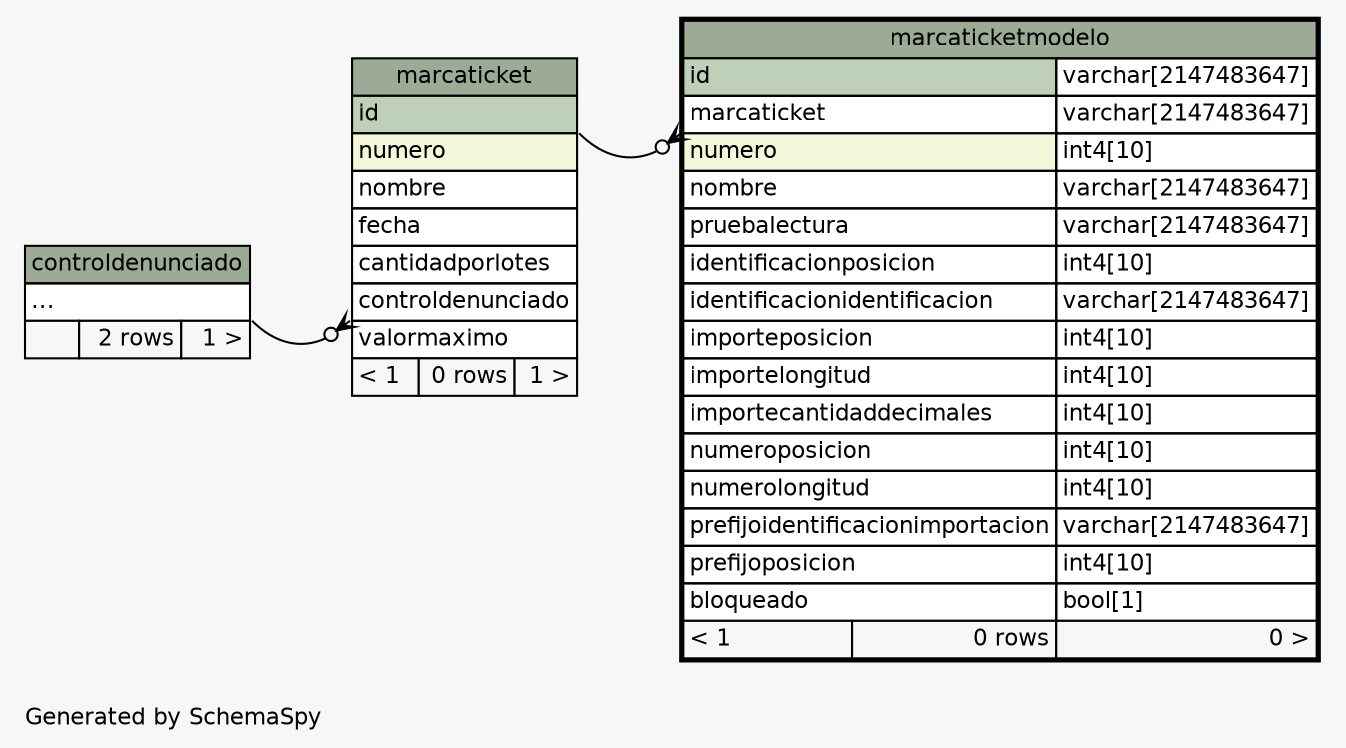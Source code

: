 // dot 2.2.1 on Windows 10 10.0
// SchemaSpy rev 590
digraph "twoDegreesRelationshipsDiagram" {
  graph [
    rankdir="RL"
    bgcolor="#f7f7f7"
    label="\nGenerated by SchemaSpy"
    labeljust="l"
    nodesep="0.18"
    ranksep="0.46"
    fontname="Helvetica"
    fontsize="11"
  ];
  node [
    fontname="Helvetica"
    fontsize="11"
    shape="plaintext"
  ];
  edge [
    arrowsize="0.8"
  ];
  "marcaticket":"controldenunciado":sw -> "controldenunciado":"elipses":se [arrowhead=none dir=back arrowtail=crowodot];
  "marcaticketmodelo":"marcaticket":sw -> "marcaticket":"id":se [arrowhead=none dir=back arrowtail=crowodot];
  "controldenunciado" [
    label=<
    <TABLE BORDER="0" CELLBORDER="1" CELLSPACING="0" BGCOLOR="#ffffff">
      <TR><TD COLSPAN="3" BGCOLOR="#9bab96" ALIGN="CENTER">controldenunciado</TD></TR>
      <TR><TD PORT="elipses" COLSPAN="3" ALIGN="LEFT">...</TD></TR>
      <TR><TD ALIGN="LEFT" BGCOLOR="#f7f7f7">  </TD><TD ALIGN="RIGHT" BGCOLOR="#f7f7f7">2 rows</TD><TD ALIGN="RIGHT" BGCOLOR="#f7f7f7">1 &gt;</TD></TR>
    </TABLE>>
    URL="controldenunciado.html"
    tooltip="controldenunciado"
  ];
  "marcaticket" [
    label=<
    <TABLE BORDER="0" CELLBORDER="1" CELLSPACING="0" BGCOLOR="#ffffff">
      <TR><TD COLSPAN="3" BGCOLOR="#9bab96" ALIGN="CENTER">marcaticket</TD></TR>
      <TR><TD PORT="id" COLSPAN="3" BGCOLOR="#bed1b8" ALIGN="LEFT">id</TD></TR>
      <TR><TD PORT="numero" COLSPAN="3" BGCOLOR="#f4f7da" ALIGN="LEFT">numero</TD></TR>
      <TR><TD PORT="nombre" COLSPAN="3" ALIGN="LEFT">nombre</TD></TR>
      <TR><TD PORT="fecha" COLSPAN="3" ALIGN="LEFT">fecha</TD></TR>
      <TR><TD PORT="cantidadporlotes" COLSPAN="3" ALIGN="LEFT">cantidadporlotes</TD></TR>
      <TR><TD PORT="controldenunciado" COLSPAN="3" ALIGN="LEFT">controldenunciado</TD></TR>
      <TR><TD PORT="valormaximo" COLSPAN="3" ALIGN="LEFT">valormaximo</TD></TR>
      <TR><TD ALIGN="LEFT" BGCOLOR="#f7f7f7">&lt; 1</TD><TD ALIGN="RIGHT" BGCOLOR="#f7f7f7">0 rows</TD><TD ALIGN="RIGHT" BGCOLOR="#f7f7f7">1 &gt;</TD></TR>
    </TABLE>>
    URL="marcaticket.html"
    tooltip="marcaticket"
  ];
  "marcaticketmodelo" [
    label=<
    <TABLE BORDER="2" CELLBORDER="1" CELLSPACING="0" BGCOLOR="#ffffff">
      <TR><TD COLSPAN="3" BGCOLOR="#9bab96" ALIGN="CENTER">marcaticketmodelo</TD></TR>
      <TR><TD PORT="id" COLSPAN="2" BGCOLOR="#bed1b8" ALIGN="LEFT">id</TD><TD PORT="id.type" ALIGN="LEFT">varchar[2147483647]</TD></TR>
      <TR><TD PORT="marcaticket" COLSPAN="2" ALIGN="LEFT">marcaticket</TD><TD PORT="marcaticket.type" ALIGN="LEFT">varchar[2147483647]</TD></TR>
      <TR><TD PORT="numero" COLSPAN="2" BGCOLOR="#f4f7da" ALIGN="LEFT">numero</TD><TD PORT="numero.type" ALIGN="LEFT">int4[10]</TD></TR>
      <TR><TD PORT="nombre" COLSPAN="2" ALIGN="LEFT">nombre</TD><TD PORT="nombre.type" ALIGN="LEFT">varchar[2147483647]</TD></TR>
      <TR><TD PORT="pruebalectura" COLSPAN="2" ALIGN="LEFT">pruebalectura</TD><TD PORT="pruebalectura.type" ALIGN="LEFT">varchar[2147483647]</TD></TR>
      <TR><TD PORT="identificacionposicion" COLSPAN="2" ALIGN="LEFT">identificacionposicion</TD><TD PORT="identificacionposicion.type" ALIGN="LEFT">int4[10]</TD></TR>
      <TR><TD PORT="identificacionidentificacion" COLSPAN="2" ALIGN="LEFT">identificacionidentificacion</TD><TD PORT="identificacionidentificacion.type" ALIGN="LEFT">varchar[2147483647]</TD></TR>
      <TR><TD PORT="importeposicion" COLSPAN="2" ALIGN="LEFT">importeposicion</TD><TD PORT="importeposicion.type" ALIGN="LEFT">int4[10]</TD></TR>
      <TR><TD PORT="importelongitud" COLSPAN="2" ALIGN="LEFT">importelongitud</TD><TD PORT="importelongitud.type" ALIGN="LEFT">int4[10]</TD></TR>
      <TR><TD PORT="importecantidaddecimales" COLSPAN="2" ALIGN="LEFT">importecantidaddecimales</TD><TD PORT="importecantidaddecimales.type" ALIGN="LEFT">int4[10]</TD></TR>
      <TR><TD PORT="numeroposicion" COLSPAN="2" ALIGN="LEFT">numeroposicion</TD><TD PORT="numeroposicion.type" ALIGN="LEFT">int4[10]</TD></TR>
      <TR><TD PORT="numerolongitud" COLSPAN="2" ALIGN="LEFT">numerolongitud</TD><TD PORT="numerolongitud.type" ALIGN="LEFT">int4[10]</TD></TR>
      <TR><TD PORT="prefijoidentificacionimportacion" COLSPAN="2" ALIGN="LEFT">prefijoidentificacionimportacion</TD><TD PORT="prefijoidentificacionimportacion.type" ALIGN="LEFT">varchar[2147483647]</TD></TR>
      <TR><TD PORT="prefijoposicion" COLSPAN="2" ALIGN="LEFT">prefijoposicion</TD><TD PORT="prefijoposicion.type" ALIGN="LEFT">int4[10]</TD></TR>
      <TR><TD PORT="bloqueado" COLSPAN="2" ALIGN="LEFT">bloqueado</TD><TD PORT="bloqueado.type" ALIGN="LEFT">bool[1]</TD></TR>
      <TR><TD ALIGN="LEFT" BGCOLOR="#f7f7f7">&lt; 1</TD><TD ALIGN="RIGHT" BGCOLOR="#f7f7f7">0 rows</TD><TD ALIGN="RIGHT" BGCOLOR="#f7f7f7">0 &gt;</TD></TR>
    </TABLE>>
    URL="marcaticketmodelo.html"
    tooltip="marcaticketmodelo"
  ];
}

